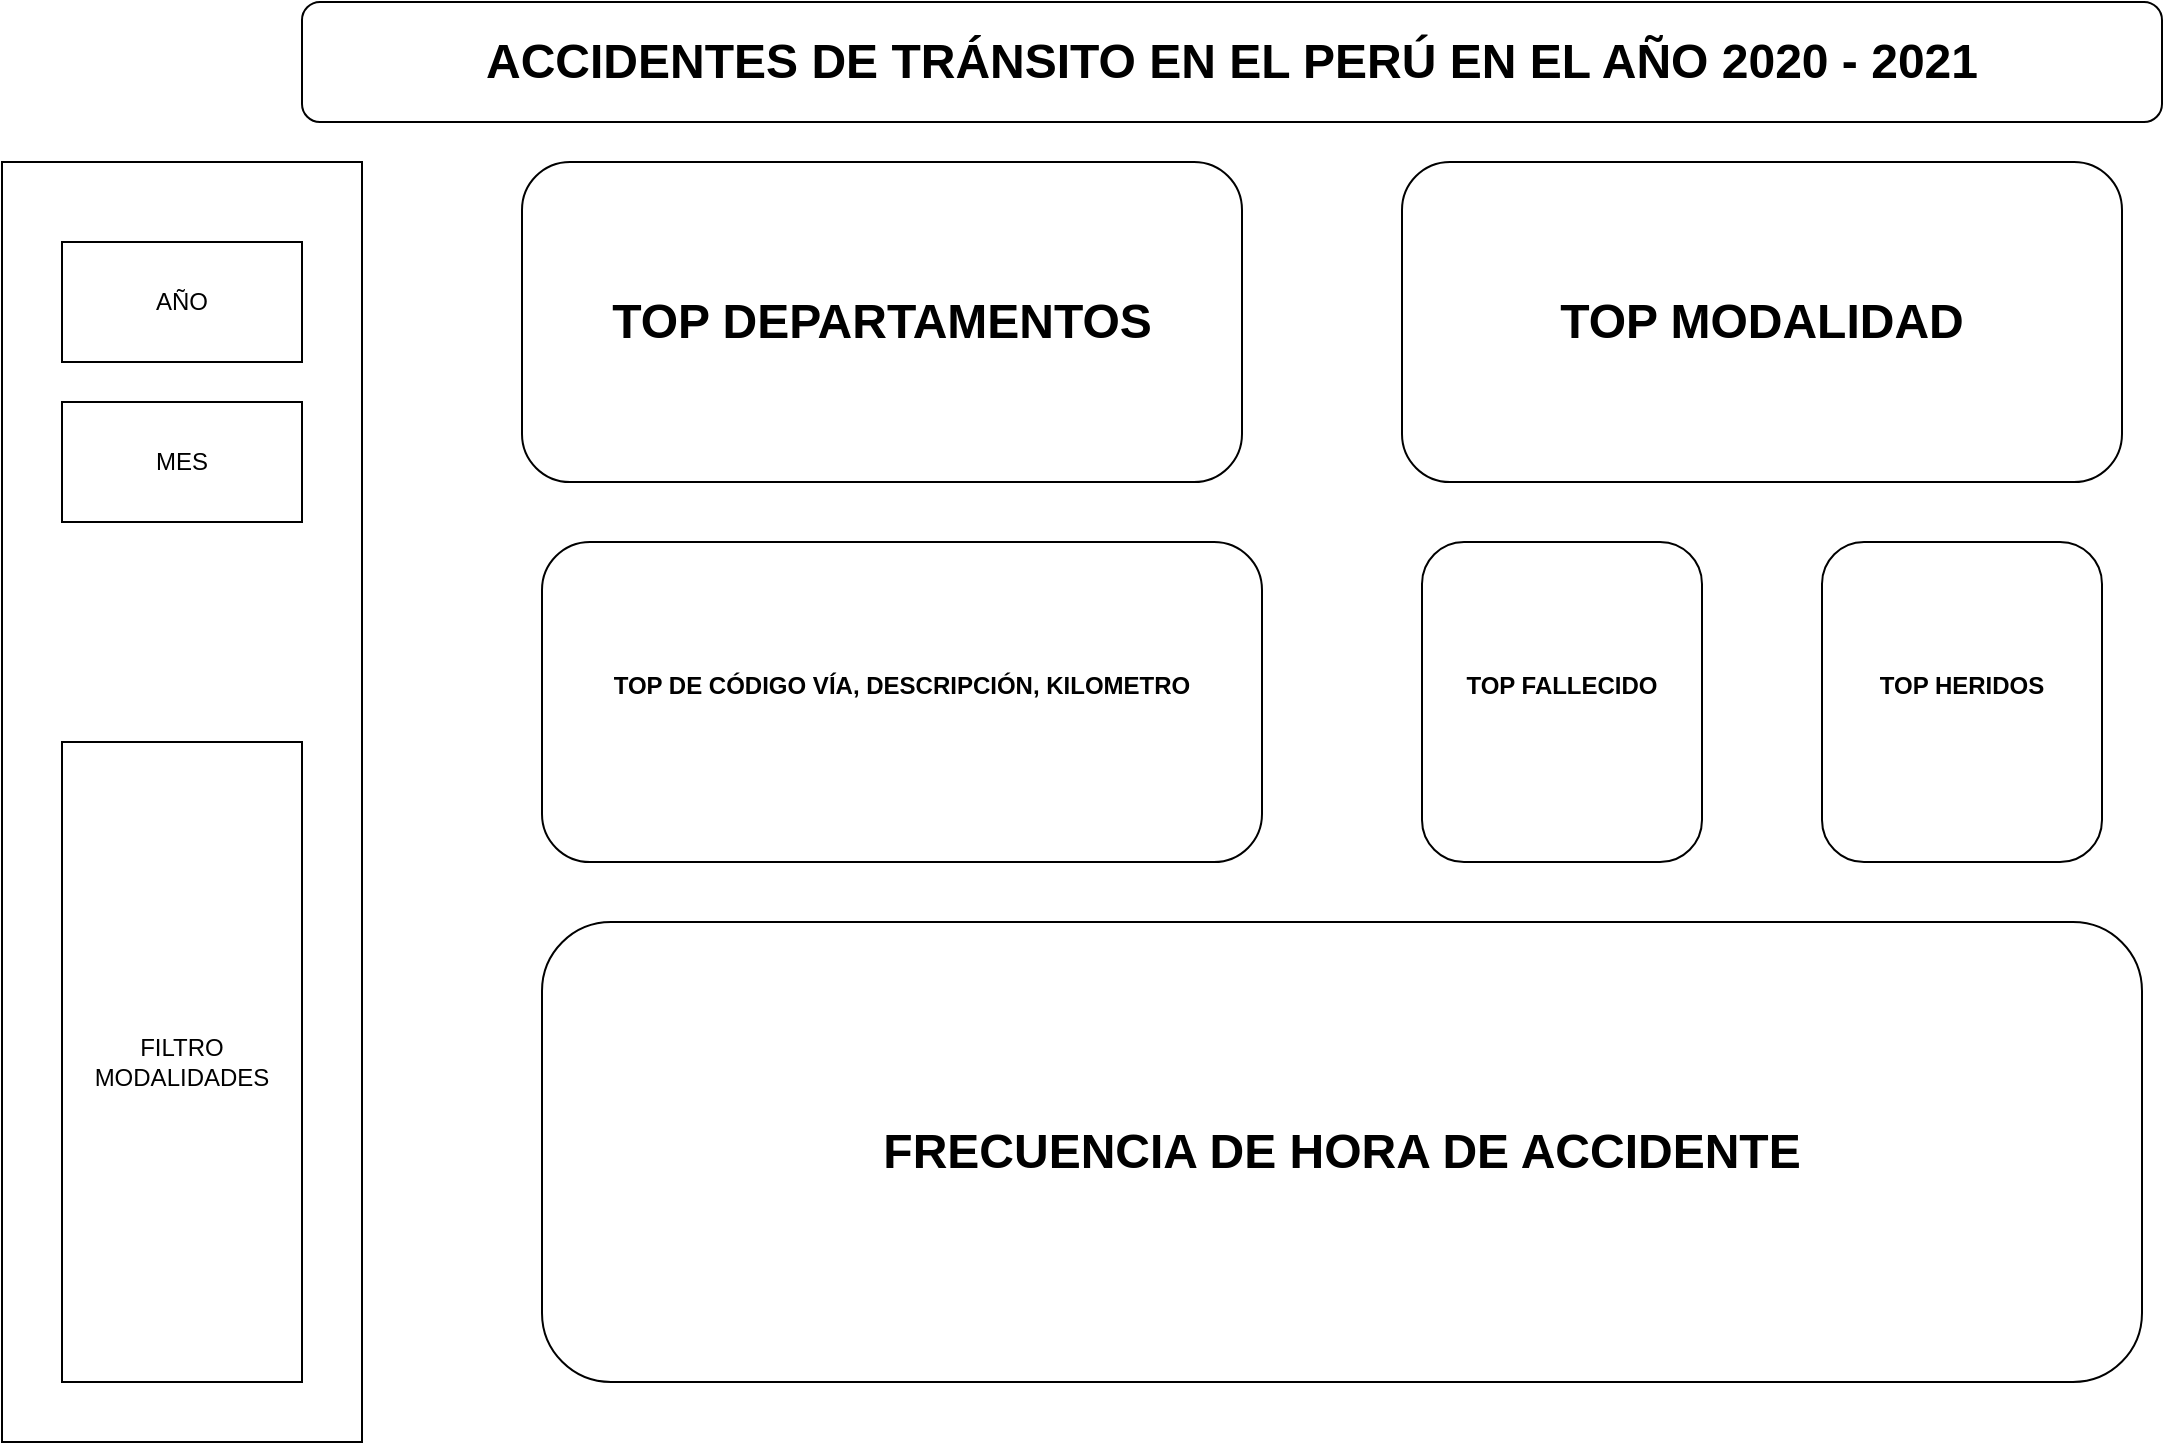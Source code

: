 <mxfile version="22.1.17" type="device">
  <diagram name="Página-1" id="gcEtcUWODSbGnFgtk2Mz">
    <mxGraphModel dx="1434" dy="778" grid="1" gridSize="10" guides="1" tooltips="1" connect="1" arrows="1" fold="1" page="1" pageScale="1" pageWidth="827" pageHeight="1169" math="0" shadow="0">
      <root>
        <mxCell id="0" />
        <mxCell id="1" parent="0" />
        <mxCell id="DAIivacro-6smYlgL1tb-1" value="&lt;h1&gt;&lt;b&gt;TOP DEPARTAMENTOS&lt;/b&gt;&lt;/h1&gt;" style="rounded=1;whiteSpace=wrap;html=1;" vertex="1" parent="1">
          <mxGeometry x="290" y="100" width="360" height="160" as="geometry" />
        </mxCell>
        <mxCell id="DAIivacro-6smYlgL1tb-2" value="&lt;h1&gt;&lt;b&gt;TOP MODALIDAD&lt;/b&gt;&lt;/h1&gt;" style="rounded=1;whiteSpace=wrap;html=1;" vertex="1" parent="1">
          <mxGeometry x="730" y="100" width="360" height="160" as="geometry" />
        </mxCell>
        <mxCell id="DAIivacro-6smYlgL1tb-3" value="" style="rounded=0;whiteSpace=wrap;html=1;" vertex="1" parent="1">
          <mxGeometry x="30" y="100" width="180" height="640" as="geometry" />
        </mxCell>
        <mxCell id="DAIivacro-6smYlgL1tb-4" value="AÑO" style="rounded=0;whiteSpace=wrap;html=1;" vertex="1" parent="1">
          <mxGeometry x="60" y="140" width="120" height="60" as="geometry" />
        </mxCell>
        <mxCell id="DAIivacro-6smYlgL1tb-5" value="FILTRO&lt;br&gt;MODALIDADES" style="rounded=0;whiteSpace=wrap;html=1;" vertex="1" parent="1">
          <mxGeometry x="60" y="390" width="120" height="320" as="geometry" />
        </mxCell>
        <mxCell id="DAIivacro-6smYlgL1tb-6" value="&lt;h1&gt;&lt;b&gt;FRECUENCIA DE HORA DE ACCIDENTE&lt;/b&gt;&lt;/h1&gt;" style="rounded=1;whiteSpace=wrap;html=1;" vertex="1" parent="1">
          <mxGeometry x="300" y="480" width="800" height="230" as="geometry" />
        </mxCell>
        <mxCell id="DAIivacro-6smYlgL1tb-7" value="&lt;h1&gt;&lt;b&gt;ACCIDENTES DE TRÁNSITO EN EL PERÚ EN EL AÑO 2020 - 2021&lt;/b&gt;&lt;/h1&gt;" style="rounded=1;whiteSpace=wrap;html=1;" vertex="1" parent="1">
          <mxGeometry x="180" y="20" width="930" height="60" as="geometry" />
        </mxCell>
        <mxCell id="DAIivacro-6smYlgL1tb-8" value="MES" style="rounded=0;whiteSpace=wrap;html=1;" vertex="1" parent="1">
          <mxGeometry x="60" y="220" width="120" height="60" as="geometry" />
        </mxCell>
        <mxCell id="DAIivacro-6smYlgL1tb-9" value="&lt;b&gt;TOP DE CÓDIGO VÍA, DESCRIPCIÓN, KILOMETRO&lt;/b&gt;&lt;h1&gt;&lt;/h1&gt;" style="rounded=1;whiteSpace=wrap;html=1;" vertex="1" parent="1">
          <mxGeometry x="300" y="290" width="360" height="160" as="geometry" />
        </mxCell>
        <mxCell id="DAIivacro-6smYlgL1tb-10" value="&lt;b&gt;TOP FALLECIDO&lt;/b&gt;&lt;h1&gt;&lt;/h1&gt;" style="rounded=1;whiteSpace=wrap;html=1;" vertex="1" parent="1">
          <mxGeometry x="740" y="290" width="140" height="160" as="geometry" />
        </mxCell>
        <mxCell id="DAIivacro-6smYlgL1tb-11" value="&lt;b&gt;TOP HERIDOS&lt;/b&gt;&lt;h1&gt;&lt;/h1&gt;" style="rounded=1;whiteSpace=wrap;html=1;" vertex="1" parent="1">
          <mxGeometry x="940" y="290" width="140" height="160" as="geometry" />
        </mxCell>
      </root>
    </mxGraphModel>
  </diagram>
</mxfile>
